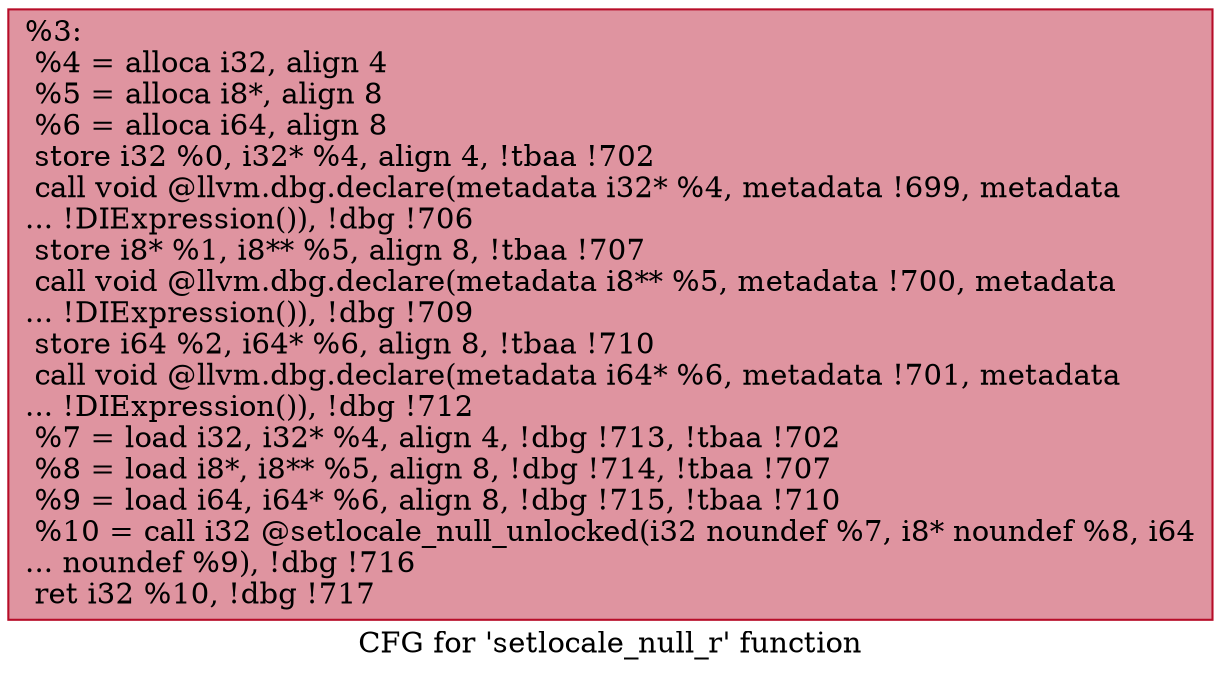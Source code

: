 digraph "CFG for 'setlocale_null_r' function" {
	label="CFG for 'setlocale_null_r' function";

	Node0x19ebd10 [shape=record,color="#b70d28ff", style=filled, fillcolor="#b70d2870",label="{%3:\l  %4 = alloca i32, align 4\l  %5 = alloca i8*, align 8\l  %6 = alloca i64, align 8\l  store i32 %0, i32* %4, align 4, !tbaa !702\l  call void @llvm.dbg.declare(metadata i32* %4, metadata !699, metadata\l... !DIExpression()), !dbg !706\l  store i8* %1, i8** %5, align 8, !tbaa !707\l  call void @llvm.dbg.declare(metadata i8** %5, metadata !700, metadata\l... !DIExpression()), !dbg !709\l  store i64 %2, i64* %6, align 8, !tbaa !710\l  call void @llvm.dbg.declare(metadata i64* %6, metadata !701, metadata\l... !DIExpression()), !dbg !712\l  %7 = load i32, i32* %4, align 4, !dbg !713, !tbaa !702\l  %8 = load i8*, i8** %5, align 8, !dbg !714, !tbaa !707\l  %9 = load i64, i64* %6, align 8, !dbg !715, !tbaa !710\l  %10 = call i32 @setlocale_null_unlocked(i32 noundef %7, i8* noundef %8, i64\l... noundef %9), !dbg !716\l  ret i32 %10, !dbg !717\l}"];
}
